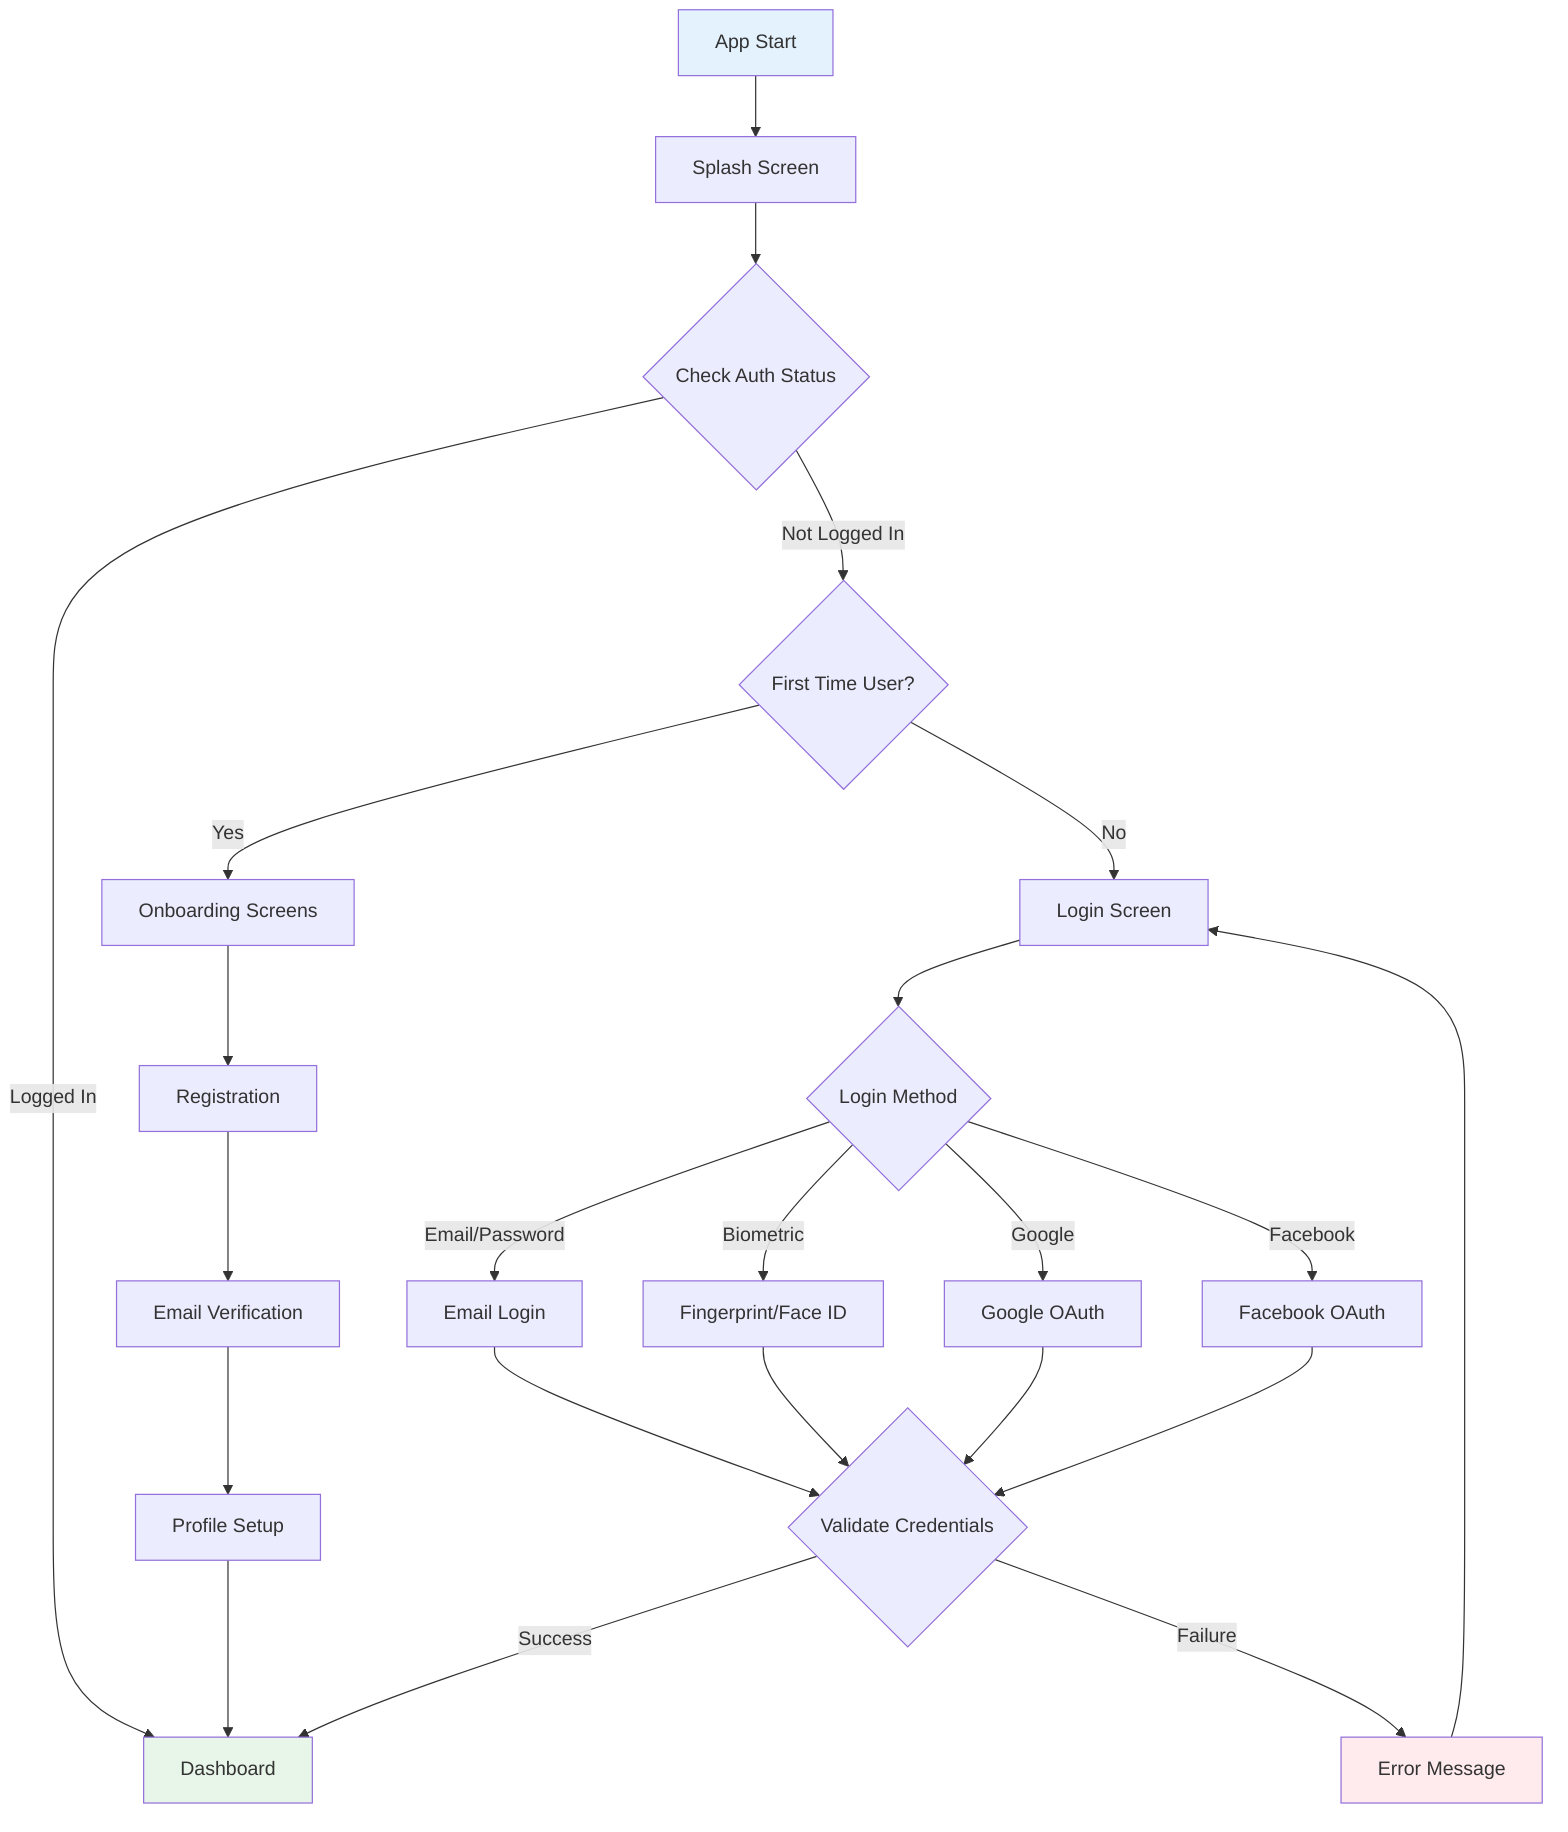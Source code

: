 flowchart TD
    A[App Start] --> B[Splash Screen]
    B --> C{Check Auth Status}
    C -->|Logged In| D[Dashboard]
    C -->|Not Logged In| E{First Time User?}
    E -->|Yes| F[Onboarding Screens]
    E -->|No| G[Login Screen]
    
    F --> H[Registration]
    H --> I[Email Verification]
    I --> J[Profile Setup]
    J --> D
    
    G --> K{Login Method}
    K -->|Email/Password| L[Email Login]
    K -->|Biometric| M[Fingerprint/Face ID]
    K -->|Google| N[Google OAuth]
    K -->|Facebook| O[Facebook OAuth]
    
    L --> P{Validate Credentials}
    M --> P
    N --> P
    O --> P
    
    P -->|Success| D
    P -->|Failure| Q[Error Message]
    Q --> G
    
    style A fill:#e3f2fd
    style D fill:#e8f5e9
    style Q fill:#ffebee